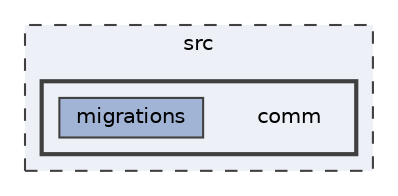digraph "src/comm"
{
 // LATEX_PDF_SIZE
  bgcolor="transparent";
  edge [fontname=Helvetica,fontsize=10,labelfontname=Helvetica,labelfontsize=10];
  node [fontname=Helvetica,fontsize=10,shape=box,height=0.2,width=0.4];
  compound=true
  subgraph clusterdir_68267d1309a1af8e8297ef4c3efbcdba {
    graph [ bgcolor="#edf0f7", pencolor="grey25", label="src", fontname=Helvetica,fontsize=10 style="filled,dashed", URL="dir_68267d1309a1af8e8297ef4c3efbcdba.html",tooltip=""]
  subgraph clusterdir_d0537398ec3fe72d8d4f5c6709d28acc {
    graph [ bgcolor="#edf0f7", pencolor="grey25", label="", fontname=Helvetica,fontsize=10 style="filled,bold", URL="dir_d0537398ec3fe72d8d4f5c6709d28acc.html",tooltip=""]
    dir_d0537398ec3fe72d8d4f5c6709d28acc [shape=plaintext, label="comm"];
  dir_75ed5133a70e9b6275d3a3eac6f1aac5 [label="migrations", fillcolor="#a2b4d6", color="grey25", style="filled", URL="dir_75ed5133a70e9b6275d3a3eac6f1aac5.html",tooltip=""];
  }
  }
}
